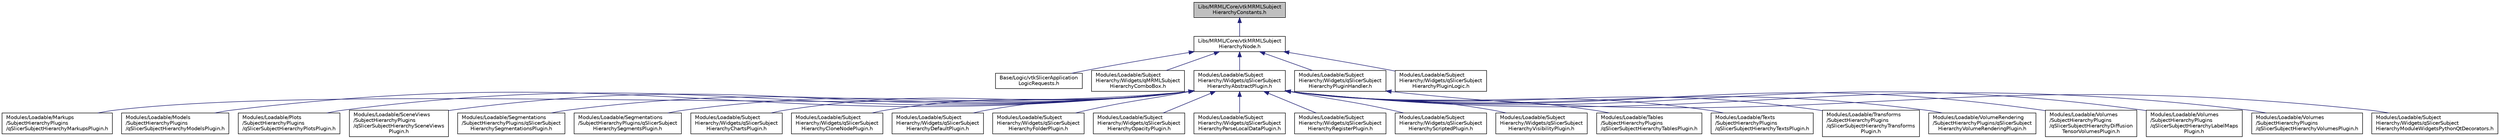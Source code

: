 digraph "Libs/MRML/Core/vtkMRMLSubjectHierarchyConstants.h"
{
  bgcolor="transparent";
  edge [fontname="Helvetica",fontsize="10",labelfontname="Helvetica",labelfontsize="10"];
  node [fontname="Helvetica",fontsize="10",shape=record];
  Node6 [label="Libs/MRML/Core/vtkMRMLSubject\lHierarchyConstants.h",height=0.2,width=0.4,color="black", fillcolor="grey75", style="filled", fontcolor="black"];
  Node6 -> Node7 [dir="back",color="midnightblue",fontsize="10",style="solid",fontname="Helvetica"];
  Node7 [label="Libs/MRML/Core/vtkMRMLSubject\lHierarchyNode.h",height=0.2,width=0.4,color="black",URL="$vtkMRMLSubjectHierarchyNode_8h.html"];
  Node7 -> Node8 [dir="back",color="midnightblue",fontsize="10",style="solid",fontname="Helvetica"];
  Node8 [label="Base/Logic/vtkSlicerApplication\lLogicRequests.h",height=0.2,width=0.4,color="black",URL="$vtkSlicerApplicationLogicRequests_8h.html"];
  Node7 -> Node9 [dir="back",color="midnightblue",fontsize="10",style="solid",fontname="Helvetica"];
  Node9 [label="Modules/Loadable/Subject\lHierarchy/Widgets/qMRMLSubject\lHierarchyComboBox.h",height=0.2,width=0.4,color="black",URL="$qMRMLSubjectHierarchyComboBox_8h.html"];
  Node7 -> Node10 [dir="back",color="midnightblue",fontsize="10",style="solid",fontname="Helvetica"];
  Node10 [label="Modules/Loadable/Subject\lHierarchy/Widgets/qSlicerSubject\lHierarchyAbstractPlugin.h",height=0.2,width=0.4,color="black",URL="$qSlicerSubjectHierarchyAbstractPlugin_8h.html"];
  Node10 -> Node11 [dir="back",color="midnightblue",fontsize="10",style="solid",fontname="Helvetica"];
  Node11 [label="Modules/Loadable/Markups\l/SubjectHierarchyPlugins\l/qSlicerSubjectHierarchyMarkupsPlugin.h",height=0.2,width=0.4,color="black",URL="$qSlicerSubjectHierarchyMarkupsPlugin_8h.html"];
  Node10 -> Node12 [dir="back",color="midnightblue",fontsize="10",style="solid",fontname="Helvetica"];
  Node12 [label="Modules/Loadable/Models\l/SubjectHierarchyPlugins\l/qSlicerSubjectHierarchyModelsPlugin.h",height=0.2,width=0.4,color="black",URL="$qSlicerSubjectHierarchyModelsPlugin_8h.html"];
  Node10 -> Node13 [dir="back",color="midnightblue",fontsize="10",style="solid",fontname="Helvetica"];
  Node13 [label="Modules/Loadable/Plots\l/SubjectHierarchyPlugins\l/qSlicerSubjectHierarchyPlotsPlugin.h",height=0.2,width=0.4,color="black",URL="$qSlicerSubjectHierarchyPlotsPlugin_8h.html"];
  Node10 -> Node14 [dir="back",color="midnightblue",fontsize="10",style="solid",fontname="Helvetica"];
  Node14 [label="Modules/Loadable/SceneViews\l/SubjectHierarchyPlugins\l/qSlicerSubjectHierarchySceneViews\lPlugin.h",height=0.2,width=0.4,color="black",URL="$qSlicerSubjectHierarchySceneViewsPlugin_8h.html"];
  Node10 -> Node15 [dir="back",color="midnightblue",fontsize="10",style="solid",fontname="Helvetica"];
  Node15 [label="Modules/Loadable/Segmentations\l/SubjectHierarchyPlugins/qSlicerSubject\lHierarchySegmentationsPlugin.h",height=0.2,width=0.4,color="black",URL="$qSlicerSubjectHierarchySegmentationsPlugin_8h.html"];
  Node10 -> Node16 [dir="back",color="midnightblue",fontsize="10",style="solid",fontname="Helvetica"];
  Node16 [label="Modules/Loadable/Segmentations\l/SubjectHierarchyPlugins/qSlicerSubject\lHierarchySegmentsPlugin.h",height=0.2,width=0.4,color="black",URL="$qSlicerSubjectHierarchySegmentsPlugin_8h.html"];
  Node10 -> Node17 [dir="back",color="midnightblue",fontsize="10",style="solid",fontname="Helvetica"];
  Node17 [label="Modules/Loadable/Subject\lHierarchy/Widgets/qSlicerSubject\lHierarchyChartsPlugin.h",height=0.2,width=0.4,color="black",URL="$qSlicerSubjectHierarchyChartsPlugin_8h.html"];
  Node10 -> Node18 [dir="back",color="midnightblue",fontsize="10",style="solid",fontname="Helvetica"];
  Node18 [label="Modules/Loadable/Subject\lHierarchy/Widgets/qSlicerSubject\lHierarchyCloneNodePlugin.h",height=0.2,width=0.4,color="black",URL="$qSlicerSubjectHierarchyCloneNodePlugin_8h.html"];
  Node10 -> Node19 [dir="back",color="midnightblue",fontsize="10",style="solid",fontname="Helvetica"];
  Node19 [label="Modules/Loadable/Subject\lHierarchy/Widgets/qSlicerSubject\lHierarchyDefaultPlugin.h",height=0.2,width=0.4,color="black",URL="$qSlicerSubjectHierarchyDefaultPlugin_8h.html"];
  Node10 -> Node20 [dir="back",color="midnightblue",fontsize="10",style="solid",fontname="Helvetica"];
  Node20 [label="Modules/Loadable/Subject\lHierarchy/Widgets/qSlicerSubject\lHierarchyFolderPlugin.h",height=0.2,width=0.4,color="black",URL="$qSlicerSubjectHierarchyFolderPlugin_8h.html"];
  Node10 -> Node21 [dir="back",color="midnightblue",fontsize="10",style="solid",fontname="Helvetica"];
  Node21 [label="Modules/Loadable/Subject\lHierarchy/Widgets/qSlicerSubject\lHierarchyOpacityPlugin.h",height=0.2,width=0.4,color="black",URL="$qSlicerSubjectHierarchyOpacityPlugin_8h.html"];
  Node10 -> Node22 [dir="back",color="midnightblue",fontsize="10",style="solid",fontname="Helvetica"];
  Node22 [label="Modules/Loadable/Subject\lHierarchy/Widgets/qSlicerSubject\lHierarchyParseLocalDataPlugin.h",height=0.2,width=0.4,color="black",URL="$qSlicerSubjectHierarchyParseLocalDataPlugin_8h.html"];
  Node10 -> Node23 [dir="back",color="midnightblue",fontsize="10",style="solid",fontname="Helvetica"];
  Node23 [label="Modules/Loadable/Subject\lHierarchy/Widgets/qSlicerSubject\lHierarchyRegisterPlugin.h",height=0.2,width=0.4,color="black",URL="$qSlicerSubjectHierarchyRegisterPlugin_8h.html"];
  Node10 -> Node24 [dir="back",color="midnightblue",fontsize="10",style="solid",fontname="Helvetica"];
  Node24 [label="Modules/Loadable/Subject\lHierarchy/Widgets/qSlicerSubject\lHierarchyScriptedPlugin.h",height=0.2,width=0.4,color="black",URL="$qSlicerSubjectHierarchyScriptedPlugin_8h.html"];
  Node10 -> Node25 [dir="back",color="midnightblue",fontsize="10",style="solid",fontname="Helvetica"];
  Node25 [label="Modules/Loadable/Subject\lHierarchy/Widgets/qSlicerSubject\lHierarchyVisibilityPlugin.h",height=0.2,width=0.4,color="black",URL="$qSlicerSubjectHierarchyVisibilityPlugin_8h.html"];
  Node10 -> Node26 [dir="back",color="midnightblue",fontsize="10",style="solid",fontname="Helvetica"];
  Node26 [label="Modules/Loadable/Tables\l/SubjectHierarchyPlugins\l/qSlicerSubjectHierarchyTablesPlugin.h",height=0.2,width=0.4,color="black",URL="$qSlicerSubjectHierarchyTablesPlugin_8h.html"];
  Node10 -> Node27 [dir="back",color="midnightblue",fontsize="10",style="solid",fontname="Helvetica"];
  Node27 [label="Modules/Loadable/Texts\l/SubjectHierarchyPlugins\l/qSlicerSubjectHierarchyTextsPlugin.h",height=0.2,width=0.4,color="black",URL="$qSlicerSubjectHierarchyTextsPlugin_8h.html"];
  Node10 -> Node28 [dir="back",color="midnightblue",fontsize="10",style="solid",fontname="Helvetica"];
  Node28 [label="Modules/Loadable/Transforms\l/SubjectHierarchyPlugins\l/qSlicerSubjectHierarchyTransforms\lPlugin.h",height=0.2,width=0.4,color="black",URL="$qSlicerSubjectHierarchyTransformsPlugin_8h.html"];
  Node10 -> Node29 [dir="back",color="midnightblue",fontsize="10",style="solid",fontname="Helvetica"];
  Node29 [label="Modules/Loadable/VolumeRendering\l/SubjectHierarchyPlugins/qSlicerSubject\lHierarchyVolumeRenderingPlugin.h",height=0.2,width=0.4,color="black",URL="$qSlicerSubjectHierarchyVolumeRenderingPlugin_8h.html"];
  Node10 -> Node30 [dir="back",color="midnightblue",fontsize="10",style="solid",fontname="Helvetica"];
  Node30 [label="Modules/Loadable/Volumes\l/SubjectHierarchyPlugins\l/qSlicerSubjectHierarchyDiffusion\lTensorVolumesPlugin.h",height=0.2,width=0.4,color="black",URL="$qSlicerSubjectHierarchyDiffusionTensorVolumesPlugin_8h.html"];
  Node10 -> Node31 [dir="back",color="midnightblue",fontsize="10",style="solid",fontname="Helvetica"];
  Node31 [label="Modules/Loadable/Volumes\l/SubjectHierarchyPlugins\l/qSlicerSubjectHierarchyLabelMaps\lPlugin.h",height=0.2,width=0.4,color="black",URL="$qSlicerSubjectHierarchyLabelMapsPlugin_8h.html"];
  Node10 -> Node32 [dir="back",color="midnightblue",fontsize="10",style="solid",fontname="Helvetica"];
  Node32 [label="Modules/Loadable/Volumes\l/SubjectHierarchyPlugins\l/qSlicerSubjectHierarchyVolumesPlugin.h",height=0.2,width=0.4,color="black",URL="$qSlicerSubjectHierarchyVolumesPlugin_8h.html"];
  Node7 -> Node33 [dir="back",color="midnightblue",fontsize="10",style="solid",fontname="Helvetica"];
  Node33 [label="Modules/Loadable/Subject\lHierarchy/Widgets/qSlicerSubject\lHierarchyPluginHandler.h",height=0.2,width=0.4,color="black",URL="$qSlicerSubjectHierarchyPluginHandler_8h.html"];
  Node33 -> Node34 [dir="back",color="midnightblue",fontsize="10",style="solid",fontname="Helvetica"];
  Node34 [label="Modules/Loadable/Subject\lHierarchy/Widgets/qSlicerSubject\lHierarchyModuleWidgetsPythonQtDecorators.h",height=0.2,width=0.4,color="black",URL="$qSlicerSubjectHierarchyModuleWidgetsPythonQtDecorators_8h.html"];
  Node7 -> Node35 [dir="back",color="midnightblue",fontsize="10",style="solid",fontname="Helvetica"];
  Node35 [label="Modules/Loadable/Subject\lHierarchy/Widgets/qSlicerSubject\lHierarchyPluginLogic.h",height=0.2,width=0.4,color="black",URL="$qSlicerSubjectHierarchyPluginLogic_8h.html"];
}
